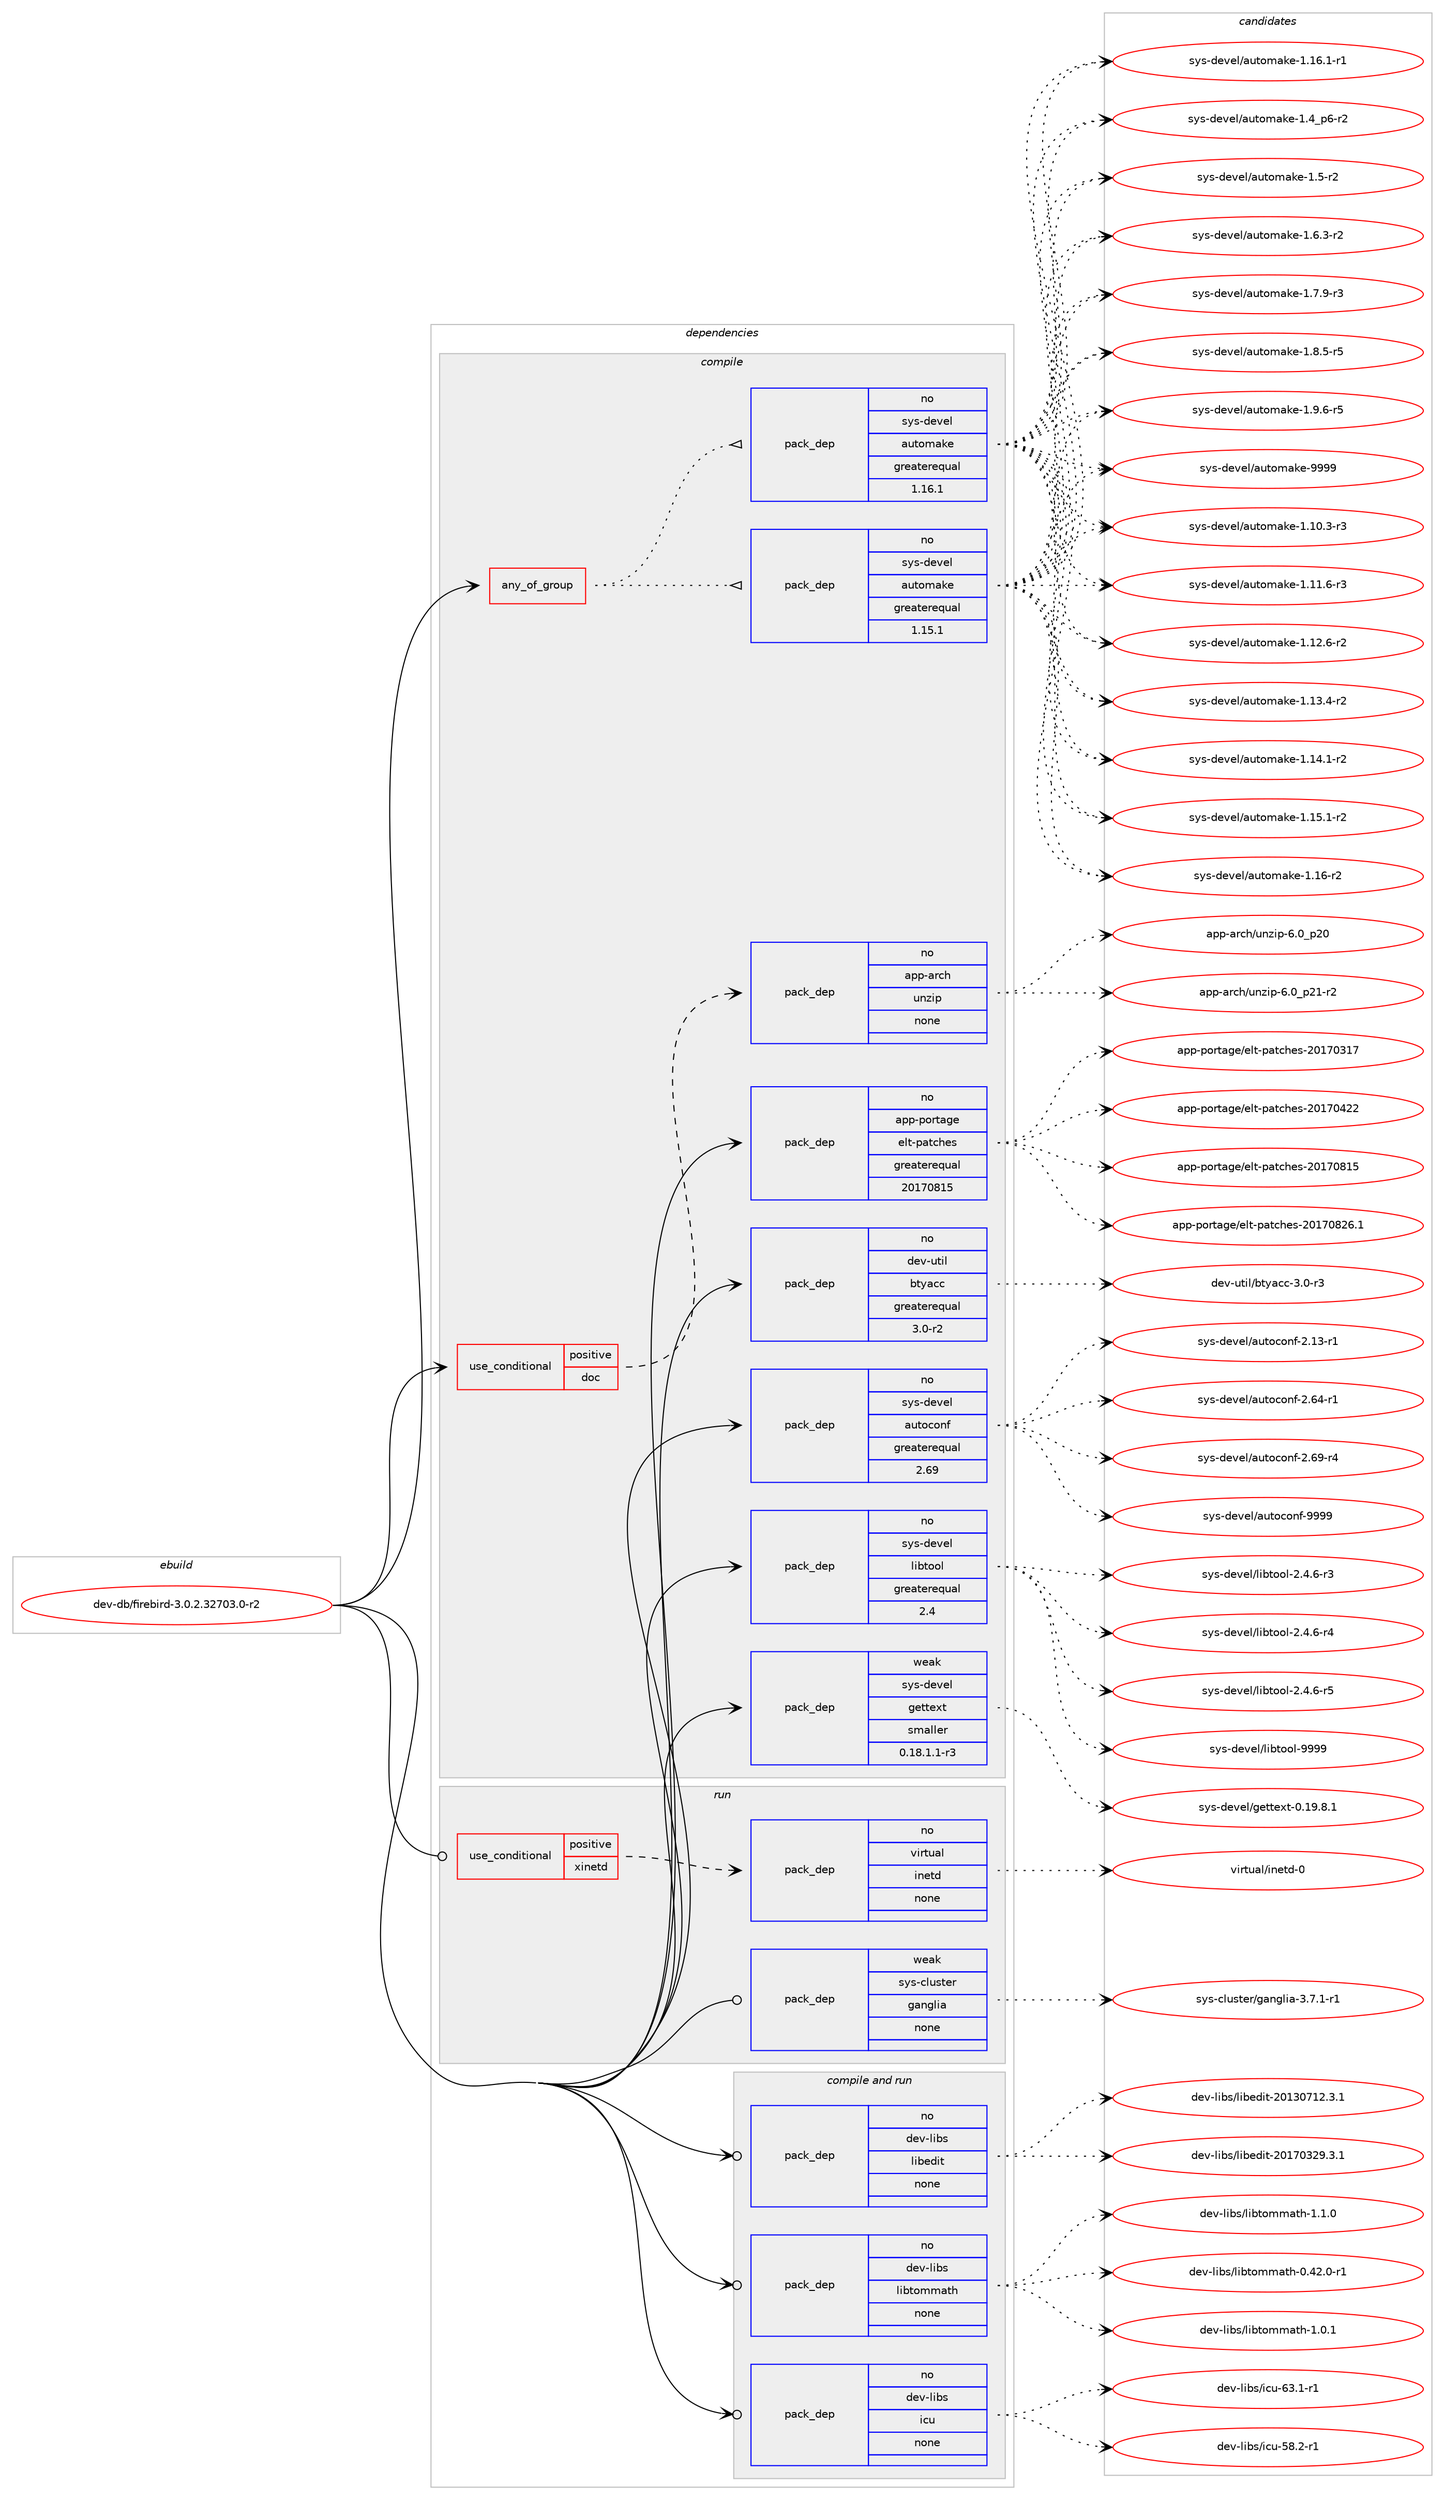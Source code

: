 digraph prolog {

# *************
# Graph options
# *************

newrank=true;
concentrate=true;
compound=true;
graph [rankdir=LR,fontname=Helvetica,fontsize=10,ranksep=1.5];#, ranksep=2.5, nodesep=0.2];
edge  [arrowhead=vee];
node  [fontname=Helvetica,fontsize=10];

# **********
# The ebuild
# **********

subgraph cluster_leftcol {
color=gray;
rank=same;
label=<<i>ebuild</i>>;
id [label="dev-db/firebird-3.0.2.32703.0-r2", color=red, width=4, href="../dev-db/firebird-3.0.2.32703.0-r2.svg"];
}

# ****************
# The dependencies
# ****************

subgraph cluster_midcol {
color=gray;
label=<<i>dependencies</i>>;
subgraph cluster_compile {
fillcolor="#eeeeee";
style=filled;
label=<<i>compile</i>>;
subgraph any20346 {
dependency1318035 [label=<<TABLE BORDER="0" CELLBORDER="1" CELLSPACING="0" CELLPADDING="4"><TR><TD CELLPADDING="10">any_of_group</TD></TR></TABLE>>, shape=none, color=red];subgraph pack940491 {
dependency1318036 [label=<<TABLE BORDER="0" CELLBORDER="1" CELLSPACING="0" CELLPADDING="4" WIDTH="220"><TR><TD ROWSPAN="6" CELLPADDING="30">pack_dep</TD></TR><TR><TD WIDTH="110">no</TD></TR><TR><TD>sys-devel</TD></TR><TR><TD>automake</TD></TR><TR><TD>greaterequal</TD></TR><TR><TD>1.16.1</TD></TR></TABLE>>, shape=none, color=blue];
}
dependency1318035:e -> dependency1318036:w [weight=20,style="dotted",arrowhead="oinv"];
subgraph pack940492 {
dependency1318037 [label=<<TABLE BORDER="0" CELLBORDER="1" CELLSPACING="0" CELLPADDING="4" WIDTH="220"><TR><TD ROWSPAN="6" CELLPADDING="30">pack_dep</TD></TR><TR><TD WIDTH="110">no</TD></TR><TR><TD>sys-devel</TD></TR><TR><TD>automake</TD></TR><TR><TD>greaterequal</TD></TR><TR><TD>1.15.1</TD></TR></TABLE>>, shape=none, color=blue];
}
dependency1318035:e -> dependency1318037:w [weight=20,style="dotted",arrowhead="oinv"];
}
id:e -> dependency1318035:w [weight=20,style="solid",arrowhead="vee"];
subgraph cond356648 {
dependency1318038 [label=<<TABLE BORDER="0" CELLBORDER="1" CELLSPACING="0" CELLPADDING="4"><TR><TD ROWSPAN="3" CELLPADDING="10">use_conditional</TD></TR><TR><TD>positive</TD></TR><TR><TD>doc</TD></TR></TABLE>>, shape=none, color=red];
subgraph pack940493 {
dependency1318039 [label=<<TABLE BORDER="0" CELLBORDER="1" CELLSPACING="0" CELLPADDING="4" WIDTH="220"><TR><TD ROWSPAN="6" CELLPADDING="30">pack_dep</TD></TR><TR><TD WIDTH="110">no</TD></TR><TR><TD>app-arch</TD></TR><TR><TD>unzip</TD></TR><TR><TD>none</TD></TR><TR><TD></TD></TR></TABLE>>, shape=none, color=blue];
}
dependency1318038:e -> dependency1318039:w [weight=20,style="dashed",arrowhead="vee"];
}
id:e -> dependency1318038:w [weight=20,style="solid",arrowhead="vee"];
subgraph pack940494 {
dependency1318040 [label=<<TABLE BORDER="0" CELLBORDER="1" CELLSPACING="0" CELLPADDING="4" WIDTH="220"><TR><TD ROWSPAN="6" CELLPADDING="30">pack_dep</TD></TR><TR><TD WIDTH="110">no</TD></TR><TR><TD>app-portage</TD></TR><TR><TD>elt-patches</TD></TR><TR><TD>greaterequal</TD></TR><TR><TD>20170815</TD></TR></TABLE>>, shape=none, color=blue];
}
id:e -> dependency1318040:w [weight=20,style="solid",arrowhead="vee"];
subgraph pack940495 {
dependency1318041 [label=<<TABLE BORDER="0" CELLBORDER="1" CELLSPACING="0" CELLPADDING="4" WIDTH="220"><TR><TD ROWSPAN="6" CELLPADDING="30">pack_dep</TD></TR><TR><TD WIDTH="110">no</TD></TR><TR><TD>dev-util</TD></TR><TR><TD>btyacc</TD></TR><TR><TD>greaterequal</TD></TR><TR><TD>3.0-r2</TD></TR></TABLE>>, shape=none, color=blue];
}
id:e -> dependency1318041:w [weight=20,style="solid",arrowhead="vee"];
subgraph pack940496 {
dependency1318042 [label=<<TABLE BORDER="0" CELLBORDER="1" CELLSPACING="0" CELLPADDING="4" WIDTH="220"><TR><TD ROWSPAN="6" CELLPADDING="30">pack_dep</TD></TR><TR><TD WIDTH="110">no</TD></TR><TR><TD>sys-devel</TD></TR><TR><TD>autoconf</TD></TR><TR><TD>greaterequal</TD></TR><TR><TD>2.69</TD></TR></TABLE>>, shape=none, color=blue];
}
id:e -> dependency1318042:w [weight=20,style="solid",arrowhead="vee"];
subgraph pack940497 {
dependency1318043 [label=<<TABLE BORDER="0" CELLBORDER="1" CELLSPACING="0" CELLPADDING="4" WIDTH="220"><TR><TD ROWSPAN="6" CELLPADDING="30">pack_dep</TD></TR><TR><TD WIDTH="110">no</TD></TR><TR><TD>sys-devel</TD></TR><TR><TD>libtool</TD></TR><TR><TD>greaterequal</TD></TR><TR><TD>2.4</TD></TR></TABLE>>, shape=none, color=blue];
}
id:e -> dependency1318043:w [weight=20,style="solid",arrowhead="vee"];
subgraph pack940498 {
dependency1318044 [label=<<TABLE BORDER="0" CELLBORDER="1" CELLSPACING="0" CELLPADDING="4" WIDTH="220"><TR><TD ROWSPAN="6" CELLPADDING="30">pack_dep</TD></TR><TR><TD WIDTH="110">weak</TD></TR><TR><TD>sys-devel</TD></TR><TR><TD>gettext</TD></TR><TR><TD>smaller</TD></TR><TR><TD>0.18.1.1-r3</TD></TR></TABLE>>, shape=none, color=blue];
}
id:e -> dependency1318044:w [weight=20,style="solid",arrowhead="vee"];
}
subgraph cluster_compileandrun {
fillcolor="#eeeeee";
style=filled;
label=<<i>compile and run</i>>;
subgraph pack940499 {
dependency1318045 [label=<<TABLE BORDER="0" CELLBORDER="1" CELLSPACING="0" CELLPADDING="4" WIDTH="220"><TR><TD ROWSPAN="6" CELLPADDING="30">pack_dep</TD></TR><TR><TD WIDTH="110">no</TD></TR><TR><TD>dev-libs</TD></TR><TR><TD>icu</TD></TR><TR><TD>none</TD></TR><TR><TD></TD></TR></TABLE>>, shape=none, color=blue];
}
id:e -> dependency1318045:w [weight=20,style="solid",arrowhead="odotvee"];
subgraph pack940500 {
dependency1318046 [label=<<TABLE BORDER="0" CELLBORDER="1" CELLSPACING="0" CELLPADDING="4" WIDTH="220"><TR><TD ROWSPAN="6" CELLPADDING="30">pack_dep</TD></TR><TR><TD WIDTH="110">no</TD></TR><TR><TD>dev-libs</TD></TR><TR><TD>libedit</TD></TR><TR><TD>none</TD></TR><TR><TD></TD></TR></TABLE>>, shape=none, color=blue];
}
id:e -> dependency1318046:w [weight=20,style="solid",arrowhead="odotvee"];
subgraph pack940501 {
dependency1318047 [label=<<TABLE BORDER="0" CELLBORDER="1" CELLSPACING="0" CELLPADDING="4" WIDTH="220"><TR><TD ROWSPAN="6" CELLPADDING="30">pack_dep</TD></TR><TR><TD WIDTH="110">no</TD></TR><TR><TD>dev-libs</TD></TR><TR><TD>libtommath</TD></TR><TR><TD>none</TD></TR><TR><TD></TD></TR></TABLE>>, shape=none, color=blue];
}
id:e -> dependency1318047:w [weight=20,style="solid",arrowhead="odotvee"];
}
subgraph cluster_run {
fillcolor="#eeeeee";
style=filled;
label=<<i>run</i>>;
subgraph cond356649 {
dependency1318048 [label=<<TABLE BORDER="0" CELLBORDER="1" CELLSPACING="0" CELLPADDING="4"><TR><TD ROWSPAN="3" CELLPADDING="10">use_conditional</TD></TR><TR><TD>positive</TD></TR><TR><TD>xinetd</TD></TR></TABLE>>, shape=none, color=red];
subgraph pack940502 {
dependency1318049 [label=<<TABLE BORDER="0" CELLBORDER="1" CELLSPACING="0" CELLPADDING="4" WIDTH="220"><TR><TD ROWSPAN="6" CELLPADDING="30">pack_dep</TD></TR><TR><TD WIDTH="110">no</TD></TR><TR><TD>virtual</TD></TR><TR><TD>inetd</TD></TR><TR><TD>none</TD></TR><TR><TD></TD></TR></TABLE>>, shape=none, color=blue];
}
dependency1318048:e -> dependency1318049:w [weight=20,style="dashed",arrowhead="vee"];
}
id:e -> dependency1318048:w [weight=20,style="solid",arrowhead="odot"];
subgraph pack940503 {
dependency1318050 [label=<<TABLE BORDER="0" CELLBORDER="1" CELLSPACING="0" CELLPADDING="4" WIDTH="220"><TR><TD ROWSPAN="6" CELLPADDING="30">pack_dep</TD></TR><TR><TD WIDTH="110">weak</TD></TR><TR><TD>sys-cluster</TD></TR><TR><TD>ganglia</TD></TR><TR><TD>none</TD></TR><TR><TD></TD></TR></TABLE>>, shape=none, color=blue];
}
id:e -> dependency1318050:w [weight=20,style="solid",arrowhead="odot"];
}
}

# **************
# The candidates
# **************

subgraph cluster_choices {
rank=same;
color=gray;
label=<<i>candidates</i>>;

subgraph choice940491 {
color=black;
nodesep=1;
choice11512111545100101118101108479711711611110997107101454946494846514511451 [label="sys-devel/automake-1.10.3-r3", color=red, width=4,href="../sys-devel/automake-1.10.3-r3.svg"];
choice11512111545100101118101108479711711611110997107101454946494946544511451 [label="sys-devel/automake-1.11.6-r3", color=red, width=4,href="../sys-devel/automake-1.11.6-r3.svg"];
choice11512111545100101118101108479711711611110997107101454946495046544511450 [label="sys-devel/automake-1.12.6-r2", color=red, width=4,href="../sys-devel/automake-1.12.6-r2.svg"];
choice11512111545100101118101108479711711611110997107101454946495146524511450 [label="sys-devel/automake-1.13.4-r2", color=red, width=4,href="../sys-devel/automake-1.13.4-r2.svg"];
choice11512111545100101118101108479711711611110997107101454946495246494511450 [label="sys-devel/automake-1.14.1-r2", color=red, width=4,href="../sys-devel/automake-1.14.1-r2.svg"];
choice11512111545100101118101108479711711611110997107101454946495346494511450 [label="sys-devel/automake-1.15.1-r2", color=red, width=4,href="../sys-devel/automake-1.15.1-r2.svg"];
choice1151211154510010111810110847971171161111099710710145494649544511450 [label="sys-devel/automake-1.16-r2", color=red, width=4,href="../sys-devel/automake-1.16-r2.svg"];
choice11512111545100101118101108479711711611110997107101454946495446494511449 [label="sys-devel/automake-1.16.1-r1", color=red, width=4,href="../sys-devel/automake-1.16.1-r1.svg"];
choice115121115451001011181011084797117116111109971071014549465295112544511450 [label="sys-devel/automake-1.4_p6-r2", color=red, width=4,href="../sys-devel/automake-1.4_p6-r2.svg"];
choice11512111545100101118101108479711711611110997107101454946534511450 [label="sys-devel/automake-1.5-r2", color=red, width=4,href="../sys-devel/automake-1.5-r2.svg"];
choice115121115451001011181011084797117116111109971071014549465446514511450 [label="sys-devel/automake-1.6.3-r2", color=red, width=4,href="../sys-devel/automake-1.6.3-r2.svg"];
choice115121115451001011181011084797117116111109971071014549465546574511451 [label="sys-devel/automake-1.7.9-r3", color=red, width=4,href="../sys-devel/automake-1.7.9-r3.svg"];
choice115121115451001011181011084797117116111109971071014549465646534511453 [label="sys-devel/automake-1.8.5-r5", color=red, width=4,href="../sys-devel/automake-1.8.5-r5.svg"];
choice115121115451001011181011084797117116111109971071014549465746544511453 [label="sys-devel/automake-1.9.6-r5", color=red, width=4,href="../sys-devel/automake-1.9.6-r5.svg"];
choice115121115451001011181011084797117116111109971071014557575757 [label="sys-devel/automake-9999", color=red, width=4,href="../sys-devel/automake-9999.svg"];
dependency1318036:e -> choice11512111545100101118101108479711711611110997107101454946494846514511451:w [style=dotted,weight="100"];
dependency1318036:e -> choice11512111545100101118101108479711711611110997107101454946494946544511451:w [style=dotted,weight="100"];
dependency1318036:e -> choice11512111545100101118101108479711711611110997107101454946495046544511450:w [style=dotted,weight="100"];
dependency1318036:e -> choice11512111545100101118101108479711711611110997107101454946495146524511450:w [style=dotted,weight="100"];
dependency1318036:e -> choice11512111545100101118101108479711711611110997107101454946495246494511450:w [style=dotted,weight="100"];
dependency1318036:e -> choice11512111545100101118101108479711711611110997107101454946495346494511450:w [style=dotted,weight="100"];
dependency1318036:e -> choice1151211154510010111810110847971171161111099710710145494649544511450:w [style=dotted,weight="100"];
dependency1318036:e -> choice11512111545100101118101108479711711611110997107101454946495446494511449:w [style=dotted,weight="100"];
dependency1318036:e -> choice115121115451001011181011084797117116111109971071014549465295112544511450:w [style=dotted,weight="100"];
dependency1318036:e -> choice11512111545100101118101108479711711611110997107101454946534511450:w [style=dotted,weight="100"];
dependency1318036:e -> choice115121115451001011181011084797117116111109971071014549465446514511450:w [style=dotted,weight="100"];
dependency1318036:e -> choice115121115451001011181011084797117116111109971071014549465546574511451:w [style=dotted,weight="100"];
dependency1318036:e -> choice115121115451001011181011084797117116111109971071014549465646534511453:w [style=dotted,weight="100"];
dependency1318036:e -> choice115121115451001011181011084797117116111109971071014549465746544511453:w [style=dotted,weight="100"];
dependency1318036:e -> choice115121115451001011181011084797117116111109971071014557575757:w [style=dotted,weight="100"];
}
subgraph choice940492 {
color=black;
nodesep=1;
choice11512111545100101118101108479711711611110997107101454946494846514511451 [label="sys-devel/automake-1.10.3-r3", color=red, width=4,href="../sys-devel/automake-1.10.3-r3.svg"];
choice11512111545100101118101108479711711611110997107101454946494946544511451 [label="sys-devel/automake-1.11.6-r3", color=red, width=4,href="../sys-devel/automake-1.11.6-r3.svg"];
choice11512111545100101118101108479711711611110997107101454946495046544511450 [label="sys-devel/automake-1.12.6-r2", color=red, width=4,href="../sys-devel/automake-1.12.6-r2.svg"];
choice11512111545100101118101108479711711611110997107101454946495146524511450 [label="sys-devel/automake-1.13.4-r2", color=red, width=4,href="../sys-devel/automake-1.13.4-r2.svg"];
choice11512111545100101118101108479711711611110997107101454946495246494511450 [label="sys-devel/automake-1.14.1-r2", color=red, width=4,href="../sys-devel/automake-1.14.1-r2.svg"];
choice11512111545100101118101108479711711611110997107101454946495346494511450 [label="sys-devel/automake-1.15.1-r2", color=red, width=4,href="../sys-devel/automake-1.15.1-r2.svg"];
choice1151211154510010111810110847971171161111099710710145494649544511450 [label="sys-devel/automake-1.16-r2", color=red, width=4,href="../sys-devel/automake-1.16-r2.svg"];
choice11512111545100101118101108479711711611110997107101454946495446494511449 [label="sys-devel/automake-1.16.1-r1", color=red, width=4,href="../sys-devel/automake-1.16.1-r1.svg"];
choice115121115451001011181011084797117116111109971071014549465295112544511450 [label="sys-devel/automake-1.4_p6-r2", color=red, width=4,href="../sys-devel/automake-1.4_p6-r2.svg"];
choice11512111545100101118101108479711711611110997107101454946534511450 [label="sys-devel/automake-1.5-r2", color=red, width=4,href="../sys-devel/automake-1.5-r2.svg"];
choice115121115451001011181011084797117116111109971071014549465446514511450 [label="sys-devel/automake-1.6.3-r2", color=red, width=4,href="../sys-devel/automake-1.6.3-r2.svg"];
choice115121115451001011181011084797117116111109971071014549465546574511451 [label="sys-devel/automake-1.7.9-r3", color=red, width=4,href="../sys-devel/automake-1.7.9-r3.svg"];
choice115121115451001011181011084797117116111109971071014549465646534511453 [label="sys-devel/automake-1.8.5-r5", color=red, width=4,href="../sys-devel/automake-1.8.5-r5.svg"];
choice115121115451001011181011084797117116111109971071014549465746544511453 [label="sys-devel/automake-1.9.6-r5", color=red, width=4,href="../sys-devel/automake-1.9.6-r5.svg"];
choice115121115451001011181011084797117116111109971071014557575757 [label="sys-devel/automake-9999", color=red, width=4,href="../sys-devel/automake-9999.svg"];
dependency1318037:e -> choice11512111545100101118101108479711711611110997107101454946494846514511451:w [style=dotted,weight="100"];
dependency1318037:e -> choice11512111545100101118101108479711711611110997107101454946494946544511451:w [style=dotted,weight="100"];
dependency1318037:e -> choice11512111545100101118101108479711711611110997107101454946495046544511450:w [style=dotted,weight="100"];
dependency1318037:e -> choice11512111545100101118101108479711711611110997107101454946495146524511450:w [style=dotted,weight="100"];
dependency1318037:e -> choice11512111545100101118101108479711711611110997107101454946495246494511450:w [style=dotted,weight="100"];
dependency1318037:e -> choice11512111545100101118101108479711711611110997107101454946495346494511450:w [style=dotted,weight="100"];
dependency1318037:e -> choice1151211154510010111810110847971171161111099710710145494649544511450:w [style=dotted,weight="100"];
dependency1318037:e -> choice11512111545100101118101108479711711611110997107101454946495446494511449:w [style=dotted,weight="100"];
dependency1318037:e -> choice115121115451001011181011084797117116111109971071014549465295112544511450:w [style=dotted,weight="100"];
dependency1318037:e -> choice11512111545100101118101108479711711611110997107101454946534511450:w [style=dotted,weight="100"];
dependency1318037:e -> choice115121115451001011181011084797117116111109971071014549465446514511450:w [style=dotted,weight="100"];
dependency1318037:e -> choice115121115451001011181011084797117116111109971071014549465546574511451:w [style=dotted,weight="100"];
dependency1318037:e -> choice115121115451001011181011084797117116111109971071014549465646534511453:w [style=dotted,weight="100"];
dependency1318037:e -> choice115121115451001011181011084797117116111109971071014549465746544511453:w [style=dotted,weight="100"];
dependency1318037:e -> choice115121115451001011181011084797117116111109971071014557575757:w [style=dotted,weight="100"];
}
subgraph choice940493 {
color=black;
nodesep=1;
choice971121124597114991044711711012210511245544648951125048 [label="app-arch/unzip-6.0_p20", color=red, width=4,href="../app-arch/unzip-6.0_p20.svg"];
choice9711211245971149910447117110122105112455446489511250494511450 [label="app-arch/unzip-6.0_p21-r2", color=red, width=4,href="../app-arch/unzip-6.0_p21-r2.svg"];
dependency1318039:e -> choice971121124597114991044711711012210511245544648951125048:w [style=dotted,weight="100"];
dependency1318039:e -> choice9711211245971149910447117110122105112455446489511250494511450:w [style=dotted,weight="100"];
}
subgraph choice940494 {
color=black;
nodesep=1;
choice97112112451121111141169710310147101108116451129711699104101115455048495548514955 [label="app-portage/elt-patches-20170317", color=red, width=4,href="../app-portage/elt-patches-20170317.svg"];
choice97112112451121111141169710310147101108116451129711699104101115455048495548525050 [label="app-portage/elt-patches-20170422", color=red, width=4,href="../app-portage/elt-patches-20170422.svg"];
choice97112112451121111141169710310147101108116451129711699104101115455048495548564953 [label="app-portage/elt-patches-20170815", color=red, width=4,href="../app-portage/elt-patches-20170815.svg"];
choice971121124511211111411697103101471011081164511297116991041011154550484955485650544649 [label="app-portage/elt-patches-20170826.1", color=red, width=4,href="../app-portage/elt-patches-20170826.1.svg"];
dependency1318040:e -> choice97112112451121111141169710310147101108116451129711699104101115455048495548514955:w [style=dotted,weight="100"];
dependency1318040:e -> choice97112112451121111141169710310147101108116451129711699104101115455048495548525050:w [style=dotted,weight="100"];
dependency1318040:e -> choice97112112451121111141169710310147101108116451129711699104101115455048495548564953:w [style=dotted,weight="100"];
dependency1318040:e -> choice971121124511211111411697103101471011081164511297116991041011154550484955485650544649:w [style=dotted,weight="100"];
}
subgraph choice940495 {
color=black;
nodesep=1;
choice100101118451171161051084798116121979999455146484511451 [label="dev-util/btyacc-3.0-r3", color=red, width=4,href="../dev-util/btyacc-3.0-r3.svg"];
dependency1318041:e -> choice100101118451171161051084798116121979999455146484511451:w [style=dotted,weight="100"];
}
subgraph choice940496 {
color=black;
nodesep=1;
choice1151211154510010111810110847971171161119911111010245504649514511449 [label="sys-devel/autoconf-2.13-r1", color=red, width=4,href="../sys-devel/autoconf-2.13-r1.svg"];
choice1151211154510010111810110847971171161119911111010245504654524511449 [label="sys-devel/autoconf-2.64-r1", color=red, width=4,href="../sys-devel/autoconf-2.64-r1.svg"];
choice1151211154510010111810110847971171161119911111010245504654574511452 [label="sys-devel/autoconf-2.69-r4", color=red, width=4,href="../sys-devel/autoconf-2.69-r4.svg"];
choice115121115451001011181011084797117116111991111101024557575757 [label="sys-devel/autoconf-9999", color=red, width=4,href="../sys-devel/autoconf-9999.svg"];
dependency1318042:e -> choice1151211154510010111810110847971171161119911111010245504649514511449:w [style=dotted,weight="100"];
dependency1318042:e -> choice1151211154510010111810110847971171161119911111010245504654524511449:w [style=dotted,weight="100"];
dependency1318042:e -> choice1151211154510010111810110847971171161119911111010245504654574511452:w [style=dotted,weight="100"];
dependency1318042:e -> choice115121115451001011181011084797117116111991111101024557575757:w [style=dotted,weight="100"];
}
subgraph choice940497 {
color=black;
nodesep=1;
choice1151211154510010111810110847108105981161111111084550465246544511451 [label="sys-devel/libtool-2.4.6-r3", color=red, width=4,href="../sys-devel/libtool-2.4.6-r3.svg"];
choice1151211154510010111810110847108105981161111111084550465246544511452 [label="sys-devel/libtool-2.4.6-r4", color=red, width=4,href="../sys-devel/libtool-2.4.6-r4.svg"];
choice1151211154510010111810110847108105981161111111084550465246544511453 [label="sys-devel/libtool-2.4.6-r5", color=red, width=4,href="../sys-devel/libtool-2.4.6-r5.svg"];
choice1151211154510010111810110847108105981161111111084557575757 [label="sys-devel/libtool-9999", color=red, width=4,href="../sys-devel/libtool-9999.svg"];
dependency1318043:e -> choice1151211154510010111810110847108105981161111111084550465246544511451:w [style=dotted,weight="100"];
dependency1318043:e -> choice1151211154510010111810110847108105981161111111084550465246544511452:w [style=dotted,weight="100"];
dependency1318043:e -> choice1151211154510010111810110847108105981161111111084550465246544511453:w [style=dotted,weight="100"];
dependency1318043:e -> choice1151211154510010111810110847108105981161111111084557575757:w [style=dotted,weight="100"];
}
subgraph choice940498 {
color=black;
nodesep=1;
choice1151211154510010111810110847103101116116101120116454846495746564649 [label="sys-devel/gettext-0.19.8.1", color=red, width=4,href="../sys-devel/gettext-0.19.8.1.svg"];
dependency1318044:e -> choice1151211154510010111810110847103101116116101120116454846495746564649:w [style=dotted,weight="100"];
}
subgraph choice940499 {
color=black;
nodesep=1;
choice1001011184510810598115471059911745535646504511449 [label="dev-libs/icu-58.2-r1", color=red, width=4,href="../dev-libs/icu-58.2-r1.svg"];
choice1001011184510810598115471059911745545146494511449 [label="dev-libs/icu-63.1-r1", color=red, width=4,href="../dev-libs/icu-63.1-r1.svg"];
dependency1318045:e -> choice1001011184510810598115471059911745535646504511449:w [style=dotted,weight="100"];
dependency1318045:e -> choice1001011184510810598115471059911745545146494511449:w [style=dotted,weight="100"];
}
subgraph choice940500 {
color=black;
nodesep=1;
choice1001011184510810598115471081059810110010511645504849514855495046514649 [label="dev-libs/libedit-20130712.3.1", color=red, width=4,href="../dev-libs/libedit-20130712.3.1.svg"];
choice1001011184510810598115471081059810110010511645504849554851505746514649 [label="dev-libs/libedit-20170329.3.1", color=red, width=4,href="../dev-libs/libedit-20170329.3.1.svg"];
dependency1318046:e -> choice1001011184510810598115471081059810110010511645504849514855495046514649:w [style=dotted,weight="100"];
dependency1318046:e -> choice1001011184510810598115471081059810110010511645504849554851505746514649:w [style=dotted,weight="100"];
}
subgraph choice940501 {
color=black;
nodesep=1;
choice1001011184510810598115471081059811611110910997116104454846525046484511449 [label="dev-libs/libtommath-0.42.0-r1", color=red, width=4,href="../dev-libs/libtommath-0.42.0-r1.svg"];
choice1001011184510810598115471081059811611110910997116104454946484649 [label="dev-libs/libtommath-1.0.1", color=red, width=4,href="../dev-libs/libtommath-1.0.1.svg"];
choice1001011184510810598115471081059811611110910997116104454946494648 [label="dev-libs/libtommath-1.1.0", color=red, width=4,href="../dev-libs/libtommath-1.1.0.svg"];
dependency1318047:e -> choice1001011184510810598115471081059811611110910997116104454846525046484511449:w [style=dotted,weight="100"];
dependency1318047:e -> choice1001011184510810598115471081059811611110910997116104454946484649:w [style=dotted,weight="100"];
dependency1318047:e -> choice1001011184510810598115471081059811611110910997116104454946494648:w [style=dotted,weight="100"];
}
subgraph choice940502 {
color=black;
nodesep=1;
choice11810511411611797108471051101011161004548 [label="virtual/inetd-0", color=red, width=4,href="../virtual/inetd-0.svg"];
dependency1318049:e -> choice11810511411611797108471051101011161004548:w [style=dotted,weight="100"];
}
subgraph choice940503 {
color=black;
nodesep=1;
choice11512111545991081171151161011144710397110103108105974551465546494511449 [label="sys-cluster/ganglia-3.7.1-r1", color=red, width=4,href="../sys-cluster/ganglia-3.7.1-r1.svg"];
dependency1318050:e -> choice11512111545991081171151161011144710397110103108105974551465546494511449:w [style=dotted,weight="100"];
}
}

}
